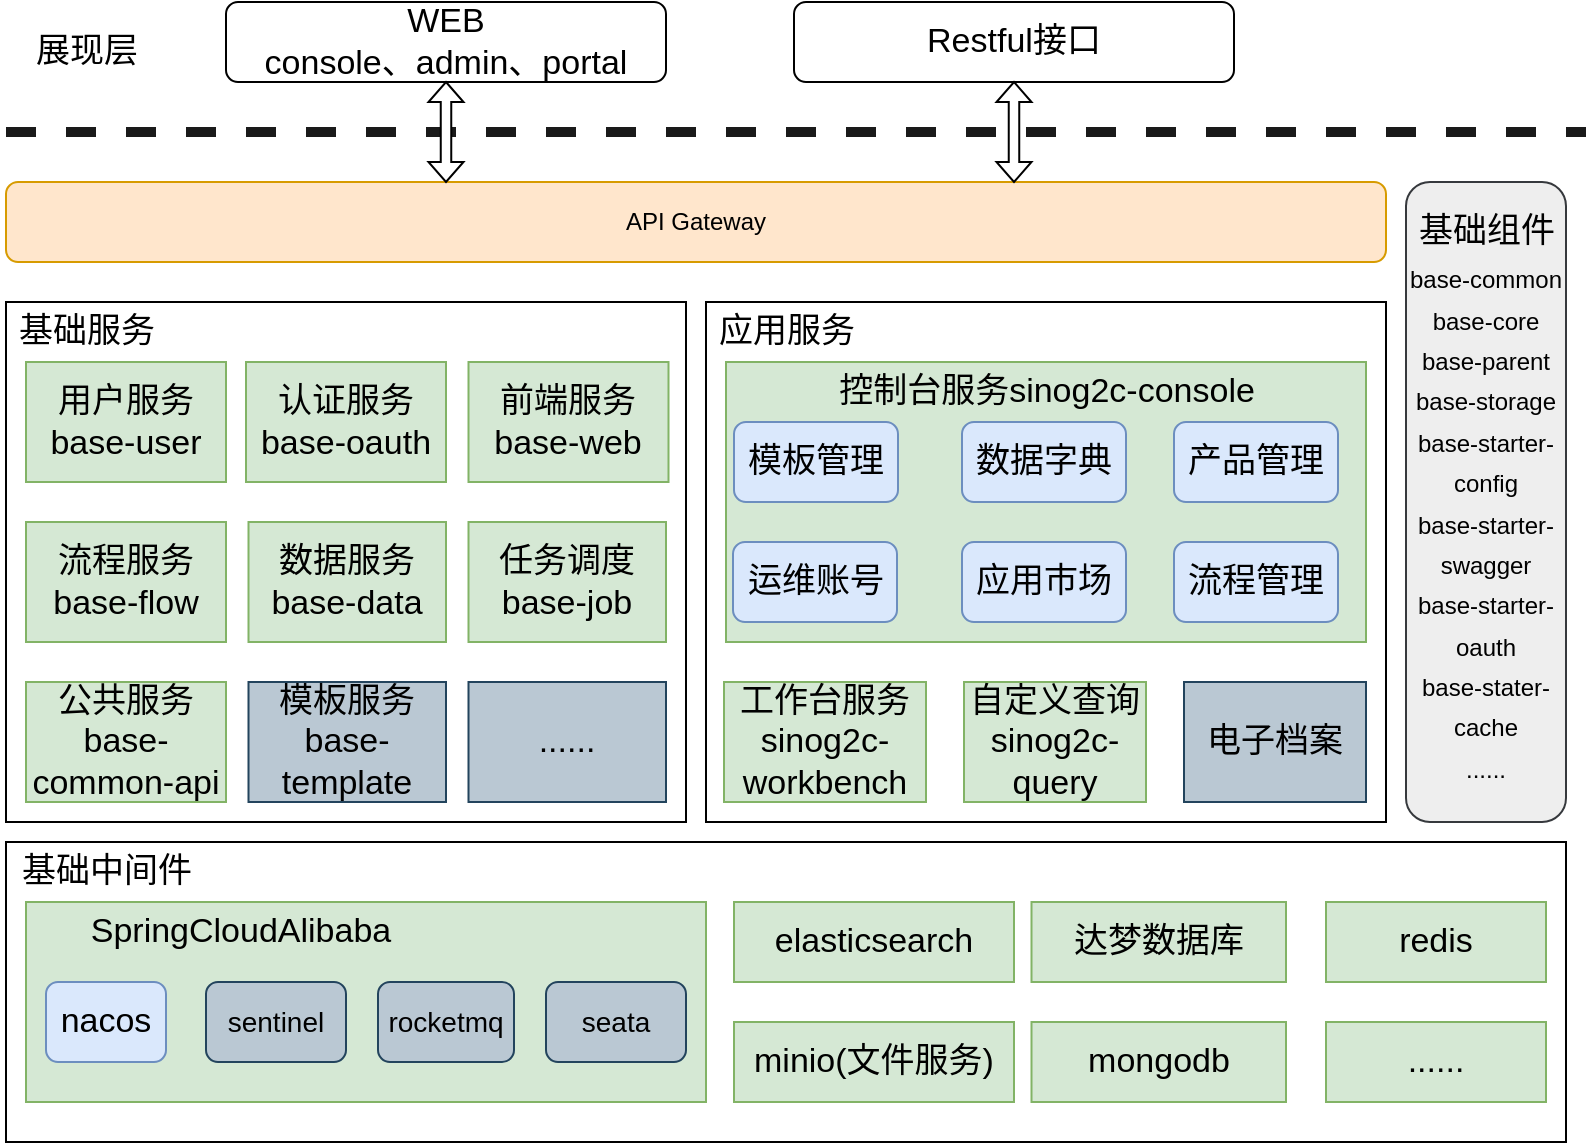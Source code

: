 <mxfile version="13.0.1" type="device"><diagram id="lqC06YVfdTyqDrj_VC9b" name="第 1 页"><mxGraphModel dx="946" dy="610" grid="1" gridSize="10" guides="1" tooltips="1" connect="1" arrows="1" fold="1" page="1" pageScale="1" pageWidth="827" pageHeight="1169" math="0" shadow="0"><root><mxCell id="0"/><mxCell id="1" parent="0"/><mxCell id="qjO0ua-Df-JOe-hsyqg6-1" value="" style="line;strokeWidth=5;align=left;verticalAlign=middle;spacingTop=-1;spacingLeft=3;spacingRight=3;rotatable=0;labelPosition=right;points=[];portConstraint=eastwest;dashed=1;strokeColor=#1A1A1A;" vertex="1" parent="1"><mxGeometry x="20" y="71" width="790" height="8" as="geometry"/></mxCell><mxCell id="qjO0ua-Df-JOe-hsyqg6-3" value="WEB&lt;br&gt;console、admin、portal" style="rounded=1;whiteSpace=wrap;html=1;fontSize=17;" vertex="1" parent="1"><mxGeometry x="130" y="10" width="220" height="40" as="geometry"/></mxCell><mxCell id="qjO0ua-Df-JOe-hsyqg6-4" value="Restful接口" style="rounded=1;whiteSpace=wrap;html=1;fontSize=17;" vertex="1" parent="1"><mxGeometry x="414" y="10" width="220" height="40" as="geometry"/></mxCell><mxCell id="qjO0ua-Df-JOe-hsyqg6-5" value="API Gateway" style="rounded=1;whiteSpace=wrap;html=1;fillColor=#ffe6cc;strokeColor=#d79b00;" vertex="1" parent="1"><mxGeometry x="20" y="100" width="690" height="40" as="geometry"/></mxCell><mxCell id="qjO0ua-Df-JOe-hsyqg6-6" value="" style="shape=doubleArrow;direction=south;whiteSpace=wrap;html=1;" vertex="1" parent="1"><mxGeometry x="231.25" y="50" width="17.5" height="50" as="geometry"/></mxCell><mxCell id="qjO0ua-Df-JOe-hsyqg6-7" value="" style="shape=doubleArrow;direction=south;whiteSpace=wrap;html=1;" vertex="1" parent="1"><mxGeometry x="515.25" y="50" width="17.5" height="50" as="geometry"/></mxCell><mxCell id="qjO0ua-Df-JOe-hsyqg6-9" value="" style="rounded=0;whiteSpace=wrap;html=1;fontSize=17;" vertex="1" parent="1"><mxGeometry x="20" y="160" width="340" height="260" as="geometry"/></mxCell><mxCell id="qjO0ua-Df-JOe-hsyqg6-10" value="基础服务" style="text;html=1;align=center;verticalAlign=middle;resizable=0;points=[];autosize=1;fontSize=17;" vertex="1" parent="1"><mxGeometry x="20" y="160" width="80" height="30" as="geometry"/></mxCell><mxCell id="qjO0ua-Df-JOe-hsyqg6-11" value="用户服务&lt;br&gt;base-user" style="rounded=0;whiteSpace=wrap;html=1;fontSize=17;fillColor=#d5e8d4;strokeColor=#82b366;" vertex="1" parent="1"><mxGeometry x="30" y="190" width="100" height="60" as="geometry"/></mxCell><mxCell id="qjO0ua-Df-JOe-hsyqg6-12" value="认证服务&lt;br&gt;base-oauth" style="rounded=0;whiteSpace=wrap;html=1;fontSize=17;fillColor=#d5e8d4;strokeColor=#82b366;" vertex="1" parent="1"><mxGeometry x="140" y="190" width="100" height="60" as="geometry"/></mxCell><mxCell id="qjO0ua-Df-JOe-hsyqg6-13" value="公共服务&lt;br&gt;base-common-api" style="rounded=0;whiteSpace=wrap;html=1;fontSize=17;fillColor=#d5e8d4;strokeColor=#82b366;" vertex="1" parent="1"><mxGeometry x="30" y="350" width="100" height="60" as="geometry"/></mxCell><mxCell id="qjO0ua-Df-JOe-hsyqg6-14" value="流程服务&lt;br&gt;base-flow" style="rounded=0;whiteSpace=wrap;html=1;fontSize=17;fillColor=#d5e8d4;strokeColor=#82b366;" vertex="1" parent="1"><mxGeometry x="30" y="270" width="100" height="60" as="geometry"/></mxCell><mxCell id="qjO0ua-Df-JOe-hsyqg6-15" value="前端服务&lt;br&gt;base-web" style="rounded=0;whiteSpace=wrap;html=1;fontSize=17;fillColor=#d5e8d4;strokeColor=#82b366;" vertex="1" parent="1"><mxGeometry x="251.25" y="190" width="100" height="60" as="geometry"/></mxCell><mxCell id="qjO0ua-Df-JOe-hsyqg6-16" value="数据服务&lt;br&gt;base-data" style="rounded=0;whiteSpace=wrap;html=1;fontSize=17;fillColor=#d5e8d4;strokeColor=#82b366;" vertex="1" parent="1"><mxGeometry x="141.25" y="270" width="98.75" height="60" as="geometry"/></mxCell><mxCell id="qjO0ua-Df-JOe-hsyqg6-18" value="" style="rounded=0;whiteSpace=wrap;html=1;fontSize=17;" vertex="1" parent="1"><mxGeometry x="370" y="160" width="340" height="260" as="geometry"/></mxCell><mxCell id="qjO0ua-Df-JOe-hsyqg6-19" value="应用服务" style="text;html=1;align=center;verticalAlign=middle;resizable=0;points=[];autosize=1;fontSize=17;" vertex="1" parent="1"><mxGeometry x="370" y="160" width="80" height="30" as="geometry"/></mxCell><mxCell id="qjO0ua-Df-JOe-hsyqg6-20" value="" style="rounded=0;whiteSpace=wrap;html=1;fontSize=17;fillColor=#d5e8d4;strokeColor=#82b366;" vertex="1" parent="1"><mxGeometry x="380" y="190" width="320" height="140" as="geometry"/></mxCell><mxCell id="qjO0ua-Df-JOe-hsyqg6-21" value="工作台服务&lt;br&gt;sinog2c-workbench" style="rounded=0;whiteSpace=wrap;html=1;fontSize=17;fillColor=#d5e8d4;strokeColor=#82b366;" vertex="1" parent="1"><mxGeometry x="379" y="350" width="101" height="60" as="geometry"/></mxCell><mxCell id="qjO0ua-Df-JOe-hsyqg6-22" value="&lt;span&gt;控制台服务&lt;/span&gt;&lt;span&gt;sinog2c-console&lt;/span&gt;" style="text;html=1;align=center;verticalAlign=middle;resizable=0;points=[];autosize=1;fontSize=17;" vertex="1" parent="1"><mxGeometry x="430" y="190" width="220" height="30" as="geometry"/></mxCell><mxCell id="qjO0ua-Df-JOe-hsyqg6-23" value="模板管理" style="rounded=1;whiteSpace=wrap;html=1;fontSize=17;fillColor=#dae8fc;strokeColor=#6c8ebf;" vertex="1" parent="1"><mxGeometry x="384" y="220" width="82" height="40" as="geometry"/></mxCell><mxCell id="qjO0ua-Df-JOe-hsyqg6-24" value="数据字典" style="rounded=1;whiteSpace=wrap;html=1;fontSize=17;fillColor=#dae8fc;strokeColor=#6c8ebf;" vertex="1" parent="1"><mxGeometry x="498" y="220" width="82" height="40" as="geometry"/></mxCell><mxCell id="qjO0ua-Df-JOe-hsyqg6-27" value="产品管理" style="rounded=1;whiteSpace=wrap;html=1;fontSize=17;fillColor=#dae8fc;strokeColor=#6c8ebf;" vertex="1" parent="1"><mxGeometry x="604" y="220" width="82" height="40" as="geometry"/></mxCell><mxCell id="qjO0ua-Df-JOe-hsyqg6-28" value="运维账号" style="rounded=1;whiteSpace=wrap;html=1;fontSize=17;fillColor=#dae8fc;strokeColor=#6c8ebf;" vertex="1" parent="1"><mxGeometry x="383.5" y="280" width="82" height="40" as="geometry"/></mxCell><mxCell id="qjO0ua-Df-JOe-hsyqg6-29" value="应用市场" style="rounded=1;whiteSpace=wrap;html=1;fontSize=17;fillColor=#dae8fc;strokeColor=#6c8ebf;" vertex="1" parent="1"><mxGeometry x="498" y="280" width="82" height="40" as="geometry"/></mxCell><mxCell id="qjO0ua-Df-JOe-hsyqg6-30" value="流程管理" style="rounded=1;whiteSpace=wrap;html=1;fontSize=17;fillColor=#dae8fc;strokeColor=#6c8ebf;" vertex="1" parent="1"><mxGeometry x="604" y="280" width="82" height="40" as="geometry"/></mxCell><mxCell id="qjO0ua-Df-JOe-hsyqg6-32" value="&lt;br&gt;&lt;font style=&quot;font-size: 12px&quot;&gt;base-common&lt;br&gt;base-core&lt;br&gt;base-parent&lt;br&gt;base-storage&lt;br&gt;base-starter-config&lt;br&gt;base-starter-swagger&lt;br&gt;base-starter-oauth&lt;br&gt;base-stater-cache&lt;br&gt;......&lt;br&gt;&lt;/font&gt;" style="rounded=1;whiteSpace=wrap;html=1;fontSize=17;fillColor=#eeeeee;strokeColor=#36393d;" vertex="1" parent="1"><mxGeometry x="720" y="100" width="80" height="320" as="geometry"/></mxCell><mxCell id="qjO0ua-Df-JOe-hsyqg6-40" value="" style="rounded=0;whiteSpace=wrap;html=1;fontSize=17;" vertex="1" parent="1"><mxGeometry x="20" y="430" width="780" height="150" as="geometry"/></mxCell><mxCell id="qjO0ua-Df-JOe-hsyqg6-41" value="基础中间件" style="text;html=1;align=center;verticalAlign=middle;resizable=0;points=[];autosize=1;fontSize=17;" vertex="1" parent="1"><mxGeometry x="20" y="430" width="100" height="30" as="geometry"/></mxCell><mxCell id="qjO0ua-Df-JOe-hsyqg6-42" value="" style="rounded=0;whiteSpace=wrap;html=1;fontSize=17;fillColor=#d5e8d4;strokeColor=#82b366;" vertex="1" parent="1"><mxGeometry x="30" y="460" width="340" height="100" as="geometry"/></mxCell><mxCell id="qjO0ua-Df-JOe-hsyqg6-43" value="SpringCloudAlibaba" style="text;html=1;align=center;verticalAlign=middle;resizable=0;points=[];autosize=1;fontSize=17;" vertex="1" parent="1"><mxGeometry x="52" y="460" width="170" height="30" as="geometry"/></mxCell><mxCell id="qjO0ua-Df-JOe-hsyqg6-44" value="nacos" style="rounded=1;whiteSpace=wrap;html=1;fontSize=17;fillColor=#dae8fc;strokeColor=#6c8ebf;" vertex="1" parent="1"><mxGeometry x="40" y="500" width="60" height="40" as="geometry"/></mxCell><mxCell id="qjO0ua-Df-JOe-hsyqg6-45" value="&lt;span style=&quot;font-family: , , &amp;#34;segoe ui&amp;#34; , &amp;#34;helvetica&amp;#34; , &amp;#34;arial&amp;#34; , sans-serif ; font-size: 14px&quot;&gt;sentinel&lt;/span&gt;" style="rounded=1;whiteSpace=wrap;html=1;fontSize=17;fillColor=#bac8d3;strokeColor=#23445d;" vertex="1" parent="1"><mxGeometry x="120" y="500" width="70" height="40" as="geometry"/></mxCell><mxCell id="qjO0ua-Df-JOe-hsyqg6-46" value="&lt;span style=&quot;font-family: , , &amp;#34;segoe ui&amp;#34; , &amp;#34;helvetica&amp;#34; , &amp;#34;arial&amp;#34; , sans-serif ; font-size: 14px&quot;&gt;rocketmq&lt;/span&gt;" style="rounded=1;whiteSpace=wrap;html=1;fontSize=17;fillColor=#bac8d3;strokeColor=#23445d;" vertex="1" parent="1"><mxGeometry x="206" y="500" width="68" height="40" as="geometry"/></mxCell><mxCell id="qjO0ua-Df-JOe-hsyqg6-47" value="&lt;span style=&quot;font-family: , , &amp;#34;segoe ui&amp;#34; , &amp;#34;helvetica&amp;#34; , &amp;#34;arial&amp;#34; , sans-serif ; font-size: 14px&quot;&gt;seata&lt;/span&gt;" style="rounded=1;whiteSpace=wrap;html=1;fontSize=17;fillColor=#bac8d3;strokeColor=#23445d;" vertex="1" parent="1"><mxGeometry x="290" y="500" width="70" height="40" as="geometry"/></mxCell><mxCell id="qjO0ua-Df-JOe-hsyqg6-48" value="elasticsearch" style="rounded=0;whiteSpace=wrap;html=1;fontSize=17;fillColor=#d5e8d4;strokeColor=#82b366;" vertex="1" parent="1"><mxGeometry x="384" y="460" width="140" height="40" as="geometry"/></mxCell><mxCell id="qjO0ua-Df-JOe-hsyqg6-49" value="任务调度&lt;br&gt;base-job" style="rounded=0;whiteSpace=wrap;html=1;fontSize=17;fillColor=#d5e8d4;strokeColor=#82b366;" vertex="1" parent="1"><mxGeometry x="251.25" y="270" width="98.75" height="60" as="geometry"/></mxCell><mxCell id="qjO0ua-Df-JOe-hsyqg6-51" value="自定义查询&lt;br&gt;sinog2c-query" style="rounded=0;whiteSpace=wrap;html=1;fontSize=17;fillColor=#d5e8d4;strokeColor=#82b366;" vertex="1" parent="1"><mxGeometry x="499" y="350" width="91" height="60" as="geometry"/></mxCell><mxCell id="qjO0ua-Df-JOe-hsyqg6-52" value="minio(文件服务)" style="rounded=0;whiteSpace=wrap;html=1;fontSize=17;fillColor=#d5e8d4;strokeColor=#82b366;" vertex="1" parent="1"><mxGeometry x="384" y="520" width="140" height="40" as="geometry"/></mxCell><mxCell id="qjO0ua-Df-JOe-hsyqg6-53" value="&lt;span&gt;基&lt;/span&gt;&lt;span&gt;础&lt;/span&gt;&lt;span&gt;组&lt;/span&gt;&lt;span&gt;件&lt;/span&gt;" style="text;html=1;align=center;verticalAlign=middle;resizable=0;points=[];autosize=1;fontSize=17;" vertex="1" parent="1"><mxGeometry x="720" y="110" width="80" height="30" as="geometry"/></mxCell><mxCell id="qjO0ua-Df-JOe-hsyqg6-54" value="达梦数据库" style="rounded=0;whiteSpace=wrap;html=1;fontSize=17;fillColor=#d5e8d4;strokeColor=#82b366;" vertex="1" parent="1"><mxGeometry x="532.75" y="460" width="127.25" height="40" as="geometry"/></mxCell><mxCell id="qjO0ua-Df-JOe-hsyqg6-55" value="redis" style="rounded=0;whiteSpace=wrap;html=1;fontSize=17;fillColor=#d5e8d4;strokeColor=#82b366;" vertex="1" parent="1"><mxGeometry x="680" y="460" width="110" height="40" as="geometry"/></mxCell><mxCell id="qjO0ua-Df-JOe-hsyqg6-57" value="电子档案" style="rounded=0;whiteSpace=wrap;html=1;fontSize=17;fillColor=#bac8d3;strokeColor=#23445d;" vertex="1" parent="1"><mxGeometry x="609" y="350" width="91" height="60" as="geometry"/></mxCell><mxCell id="qjO0ua-Df-JOe-hsyqg6-58" value="模板服务&lt;br&gt;base-template" style="rounded=0;whiteSpace=wrap;html=1;fontSize=17;fillColor=#bac8d3;strokeColor=#23445d;" vertex="1" parent="1"><mxGeometry x="141.25" y="350" width="98.75" height="60" as="geometry"/></mxCell><mxCell id="qjO0ua-Df-JOe-hsyqg6-59" value="......" style="rounded=0;whiteSpace=wrap;html=1;fontSize=17;fillColor=#bac8d3;strokeColor=#23445d;" vertex="1" parent="1"><mxGeometry x="251.25" y="350" width="98.75" height="60" as="geometry"/></mxCell><mxCell id="qjO0ua-Df-JOe-hsyqg6-60" value="mongodb" style="rounded=0;whiteSpace=wrap;html=1;fontSize=17;fillColor=#d5e8d4;strokeColor=#82b366;" vertex="1" parent="1"><mxGeometry x="532.75" y="520" width="127.25" height="40" as="geometry"/></mxCell><mxCell id="qjO0ua-Df-JOe-hsyqg6-61" value="......" style="rounded=0;whiteSpace=wrap;html=1;fontSize=17;fillColor=#d5e8d4;strokeColor=#82b366;" vertex="1" parent="1"><mxGeometry x="680" y="520" width="110" height="40" as="geometry"/></mxCell><mxCell id="qjO0ua-Df-JOe-hsyqg6-62" value="展现层" style="text;html=1;align=center;verticalAlign=middle;resizable=0;points=[];autosize=1;fontSize=17;" vertex="1" parent="1"><mxGeometry x="25" y="20" width="70" height="30" as="geometry"/></mxCell></root></mxGraphModel></diagram></mxfile>